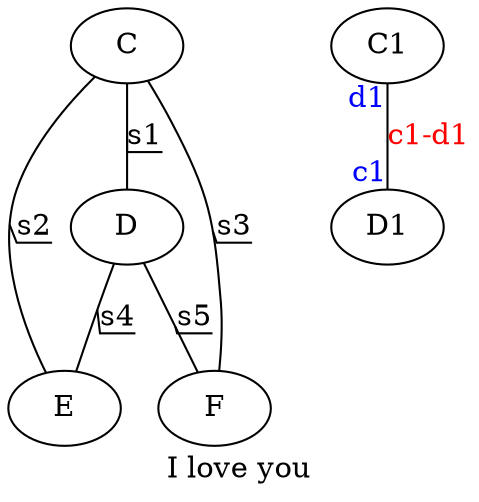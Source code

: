 /* dot -T png test2.gv -o a.png */
/* 无向图 */
graph g
{
    // picture name
    label = "I love you"
    labelloc=b // bottom top -- t
    labelloc=l // left

    edge[decorate=true]

    C--D[label="s1"]
    C--E[label="s2"]
    C--F[label="s3"]
    D--E[label="s4"]
    D--F[label="s5"]

    edge[decorate=false,labelfontcolor=blue,fontcolor=red]
    C1--D1[headlabel="c1",taillabel="d1",label="c1-d1"]
}